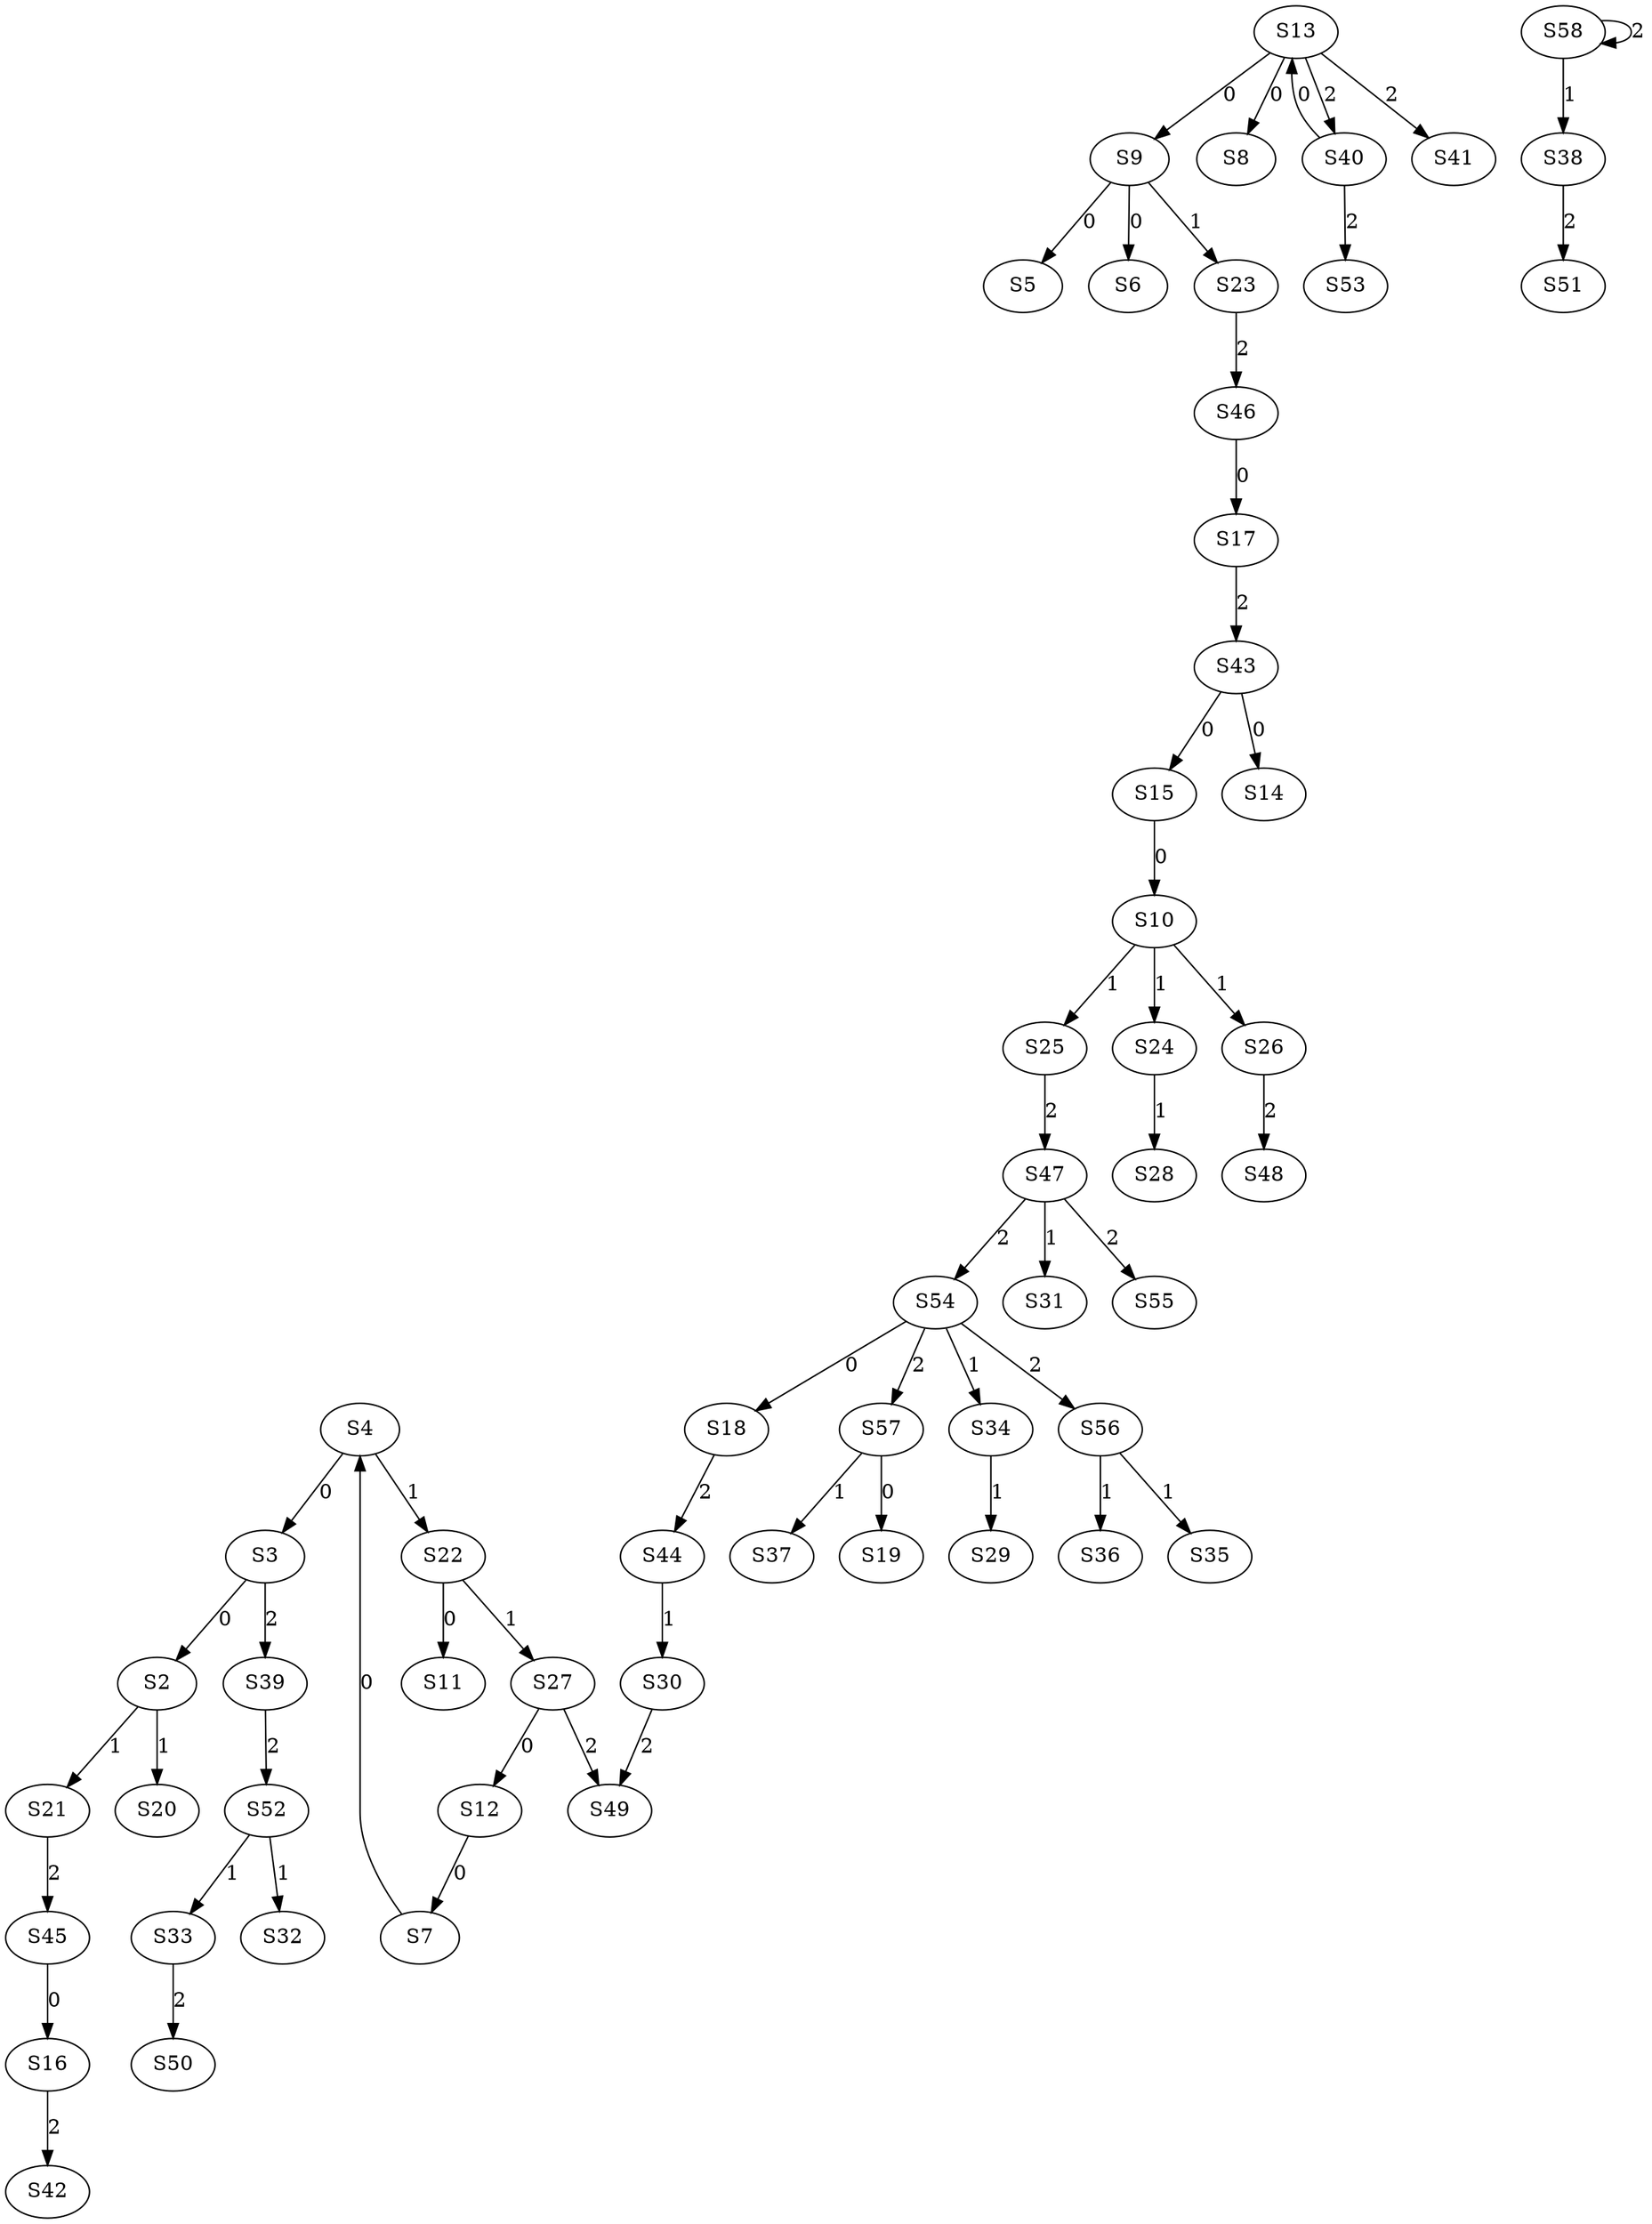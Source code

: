 strict digraph {
	S3 -> S2 [ label = 0 ];
	S4 -> S3 [ label = 0 ];
	S7 -> S4 [ label = 0 ];
	S9 -> S5 [ label = 0 ];
	S9 -> S6 [ label = 0 ];
	S12 -> S7 [ label = 0 ];
	S13 -> S8 [ label = 0 ];
	S13 -> S9 [ label = 0 ];
	S15 -> S10 [ label = 0 ];
	S22 -> S11 [ label = 0 ];
	S27 -> S12 [ label = 0 ];
	S40 -> S13 [ label = 0 ];
	S43 -> S14 [ label = 0 ];
	S43 -> S15 [ label = 0 ];
	S45 -> S16 [ label = 0 ];
	S46 -> S17 [ label = 0 ];
	S54 -> S18 [ label = 0 ];
	S57 -> S19 [ label = 0 ];
	S2 -> S20 [ label = 1 ];
	S2 -> S21 [ label = 1 ];
	S4 -> S22 [ label = 1 ];
	S9 -> S23 [ label = 1 ];
	S10 -> S24 [ label = 1 ];
	S10 -> S25 [ label = 1 ];
	S10 -> S26 [ label = 1 ];
	S22 -> S27 [ label = 1 ];
	S24 -> S28 [ label = 1 ];
	S34 -> S29 [ label = 1 ];
	S44 -> S30 [ label = 1 ];
	S47 -> S31 [ label = 1 ];
	S52 -> S32 [ label = 1 ];
	S52 -> S33 [ label = 1 ];
	S54 -> S34 [ label = 1 ];
	S56 -> S35 [ label = 1 ];
	S56 -> S36 [ label = 1 ];
	S57 -> S37 [ label = 1 ];
	S58 -> S38 [ label = 1 ];
	S3 -> S39 [ label = 2 ];
	S13 -> S40 [ label = 2 ];
	S13 -> S41 [ label = 2 ];
	S16 -> S42 [ label = 2 ];
	S17 -> S43 [ label = 2 ];
	S18 -> S44 [ label = 2 ];
	S21 -> S45 [ label = 2 ];
	S23 -> S46 [ label = 2 ];
	S25 -> S47 [ label = 2 ];
	S26 -> S48 [ label = 2 ];
	S30 -> S49 [ label = 2 ];
	S33 -> S50 [ label = 2 ];
	S38 -> S51 [ label = 2 ];
	S39 -> S52 [ label = 2 ];
	S40 -> S53 [ label = 2 ];
	S47 -> S54 [ label = 2 ];
	S47 -> S55 [ label = 2 ];
	S54 -> S56 [ label = 2 ];
	S54 -> S57 [ label = 2 ];
	S58 -> S58 [ label = 2 ];
	S27 -> S49 [ label = 2 ];
}